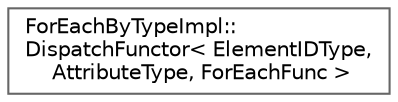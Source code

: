 digraph "Graphical Class Hierarchy"
{
 // INTERACTIVE_SVG=YES
 // LATEX_PDF_SIZE
  bgcolor="transparent";
  edge [fontname=Helvetica,fontsize=10,labelfontname=Helvetica,labelfontsize=10];
  node [fontname=Helvetica,fontsize=10,shape=box,height=0.2,width=0.4];
  rankdir="LR";
  Node0 [id="Node000000",label="ForEachByTypeImpl::\lDispatchFunctor\< ElementIDType,\l AttributeType, ForEachFunc \>",height=0.2,width=0.4,color="grey40", fillcolor="white", style="filled",URL="$d5/d0a/structForEachByTypeImpl_1_1DispatchFunctor.html",tooltip=" "];
}
